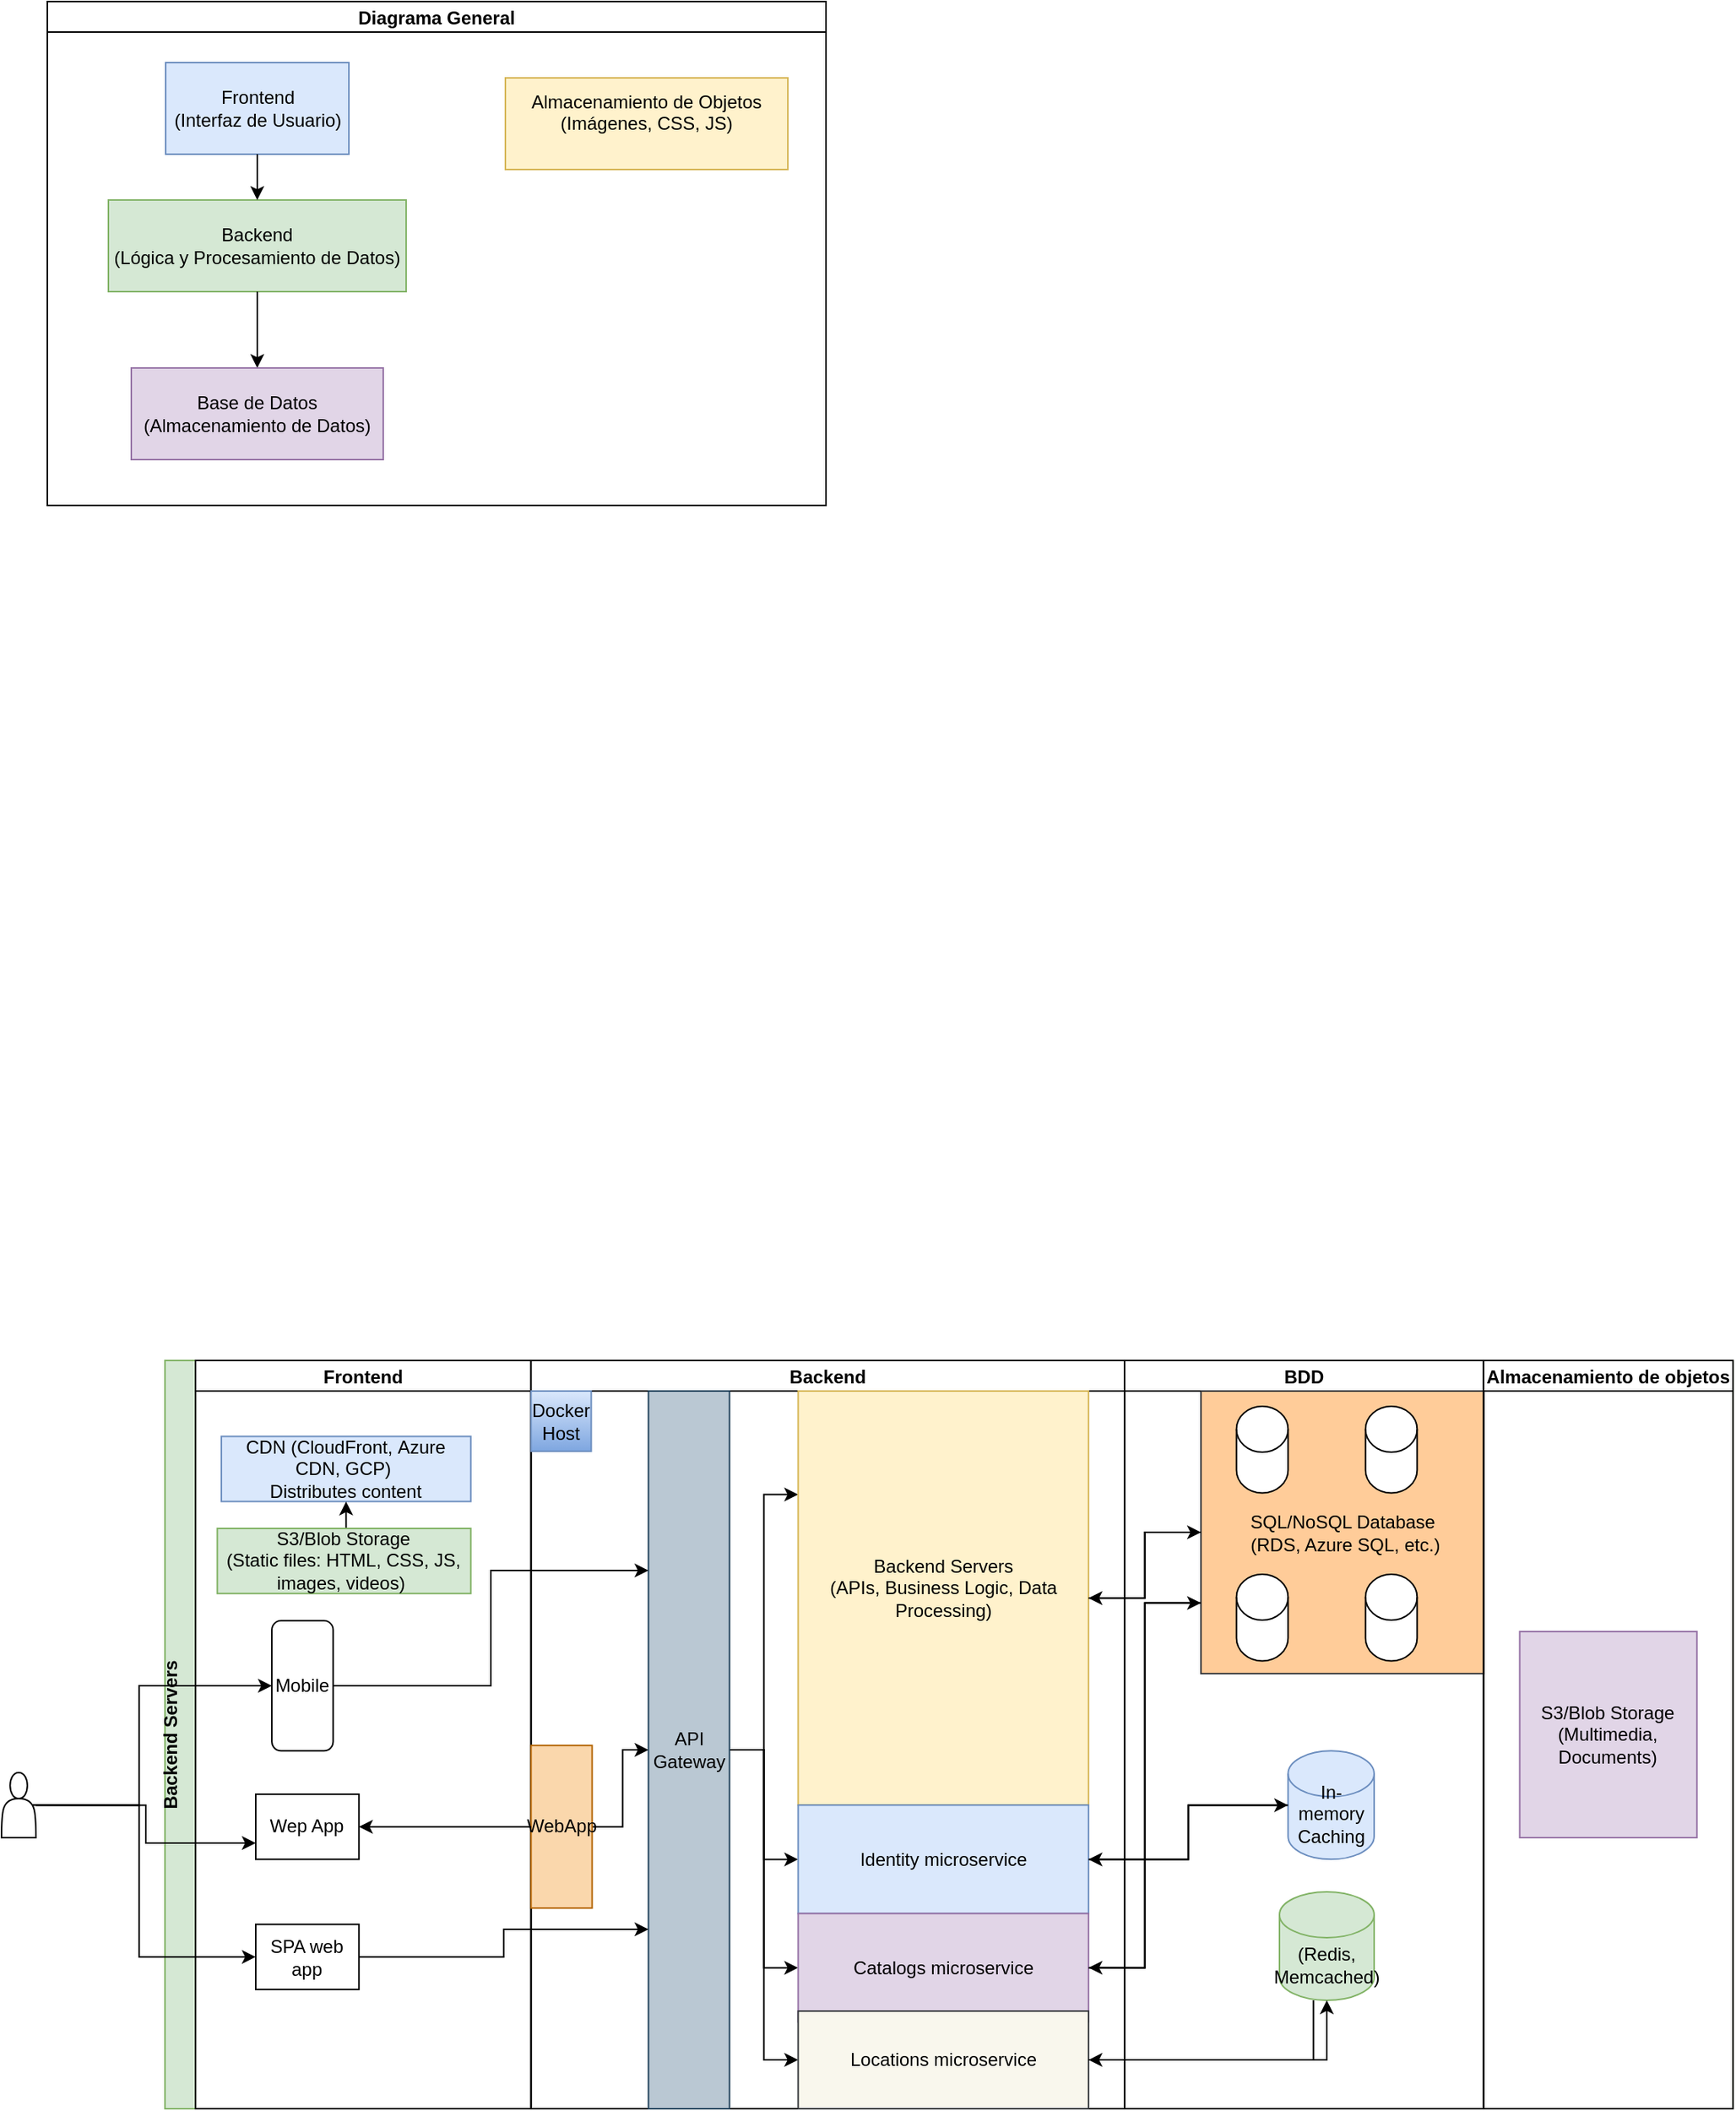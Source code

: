 <mxfile version="26.0.16">
  <diagram name="Página-1" id="JUwr8ttjYDNfmeTI_qEl">
    <mxGraphModel dx="16231" dy="497" grid="1" gridSize="10" guides="1" tooltips="1" connect="1" arrows="1" fold="1" page="1" pageScale="1" pageWidth="1169" pageHeight="827" math="0" shadow="0">
      <root>
        <mxCell id="0" />
        <mxCell id="1" parent="0" />
        <mxCell id="hPgci9dxWBvHWslZu68k-16" value="Diagrama General" style="swimlane;startSize=20;horizontal=1;containerType=tree;" vertex="1" parent="1">
          <mxGeometry x="-15150" y="50" width="510" height="330" as="geometry" />
        </mxCell>
        <mxCell id="hPgci9dxWBvHWslZu68k-54" value="Frontend        &lt;br&gt;(Interfaz de Usuario)" style="rounded=0;whiteSpace=wrap;html=1;fillColor=#dae8fc;strokeColor=#6c8ebf;" vertex="1" parent="hPgci9dxWBvHWslZu68k-16">
          <mxGeometry x="77.5" y="40" width="120" height="60" as="geometry" />
        </mxCell>
        <mxCell id="hPgci9dxWBvHWslZu68k-55" value="Backend&lt;div&gt;(Lógica y Procesamiento de Datos)&lt;br&gt;&lt;/div&gt;" style="rounded=0;whiteSpace=wrap;html=1;fillColor=#d5e8d4;strokeColor=#82b366;" vertex="1" parent="hPgci9dxWBvHWslZu68k-16">
          <mxGeometry x="40" y="130" width="195" height="60" as="geometry" />
        </mxCell>
        <mxCell id="hPgci9dxWBvHWslZu68k-57" value="Almacenamiento de&amp;nbsp;Objetos (Imágenes,&amp;nbsp;CSS, JS)&lt;div&gt;&lt;br/&gt;&lt;/div&gt;" style="rounded=0;whiteSpace=wrap;html=1;fillColor=#fff2cc;strokeColor=#d6b656;" vertex="1" parent="hPgci9dxWBvHWslZu68k-16">
          <mxGeometry x="300" y="50" width="185" height="60" as="geometry" />
        </mxCell>
        <mxCell id="hPgci9dxWBvHWslZu68k-58" value="" style="endArrow=classic;html=1;rounded=0;entryX=0.5;entryY=0;entryDx=0;entryDy=0;exitX=0.5;exitY=1;exitDx=0;exitDy=0;" edge="1" parent="hPgci9dxWBvHWslZu68k-16" source="hPgci9dxWBvHWslZu68k-54" target="hPgci9dxWBvHWslZu68k-55">
          <mxGeometry width="50" height="50" relative="1" as="geometry">
            <mxPoint x="652.5" y="490" as="sourcePoint" />
            <mxPoint x="702.5" y="440" as="targetPoint" />
          </mxGeometry>
        </mxCell>
        <mxCell id="hPgci9dxWBvHWslZu68k-59" value="" style="endArrow=classic;html=1;rounded=0;entryX=0.5;entryY=0;entryDx=0;entryDy=0;" edge="1" parent="hPgci9dxWBvHWslZu68k-16" source="hPgci9dxWBvHWslZu68k-55" target="hPgci9dxWBvHWslZu68k-61">
          <mxGeometry width="50" height="50" relative="1" as="geometry">
            <mxPoint x="652.5" y="490" as="sourcePoint" />
            <mxPoint x="702.5" y="440" as="targetPoint" />
          </mxGeometry>
        </mxCell>
        <mxCell id="hPgci9dxWBvHWslZu68k-61" value="Base de Datos&lt;br&gt;(Almacenamiento de Datos)" style="rounded=0;whiteSpace=wrap;html=1;fillColor=#e1d5e7;strokeColor=#9673a6;" vertex="1" parent="hPgci9dxWBvHWslZu68k-16">
          <mxGeometry x="55" y="240" width="165" height="60" as="geometry" />
        </mxCell>
        <mxCell id="hPgci9dxWBvHWslZu68k-118" value="" style="group" vertex="1" connectable="0" parent="1">
          <mxGeometry x="-15180" y="940" width="1110" height="490" as="geometry" />
        </mxCell>
        <mxCell id="hPgci9dxWBvHWslZu68k-68" value="&#xa;Backend Servers&#xa;&#xa;" style="swimlane;childLayout=stackLayout;resizeParent=1;resizeParentMax=0;startSize=20;horizontal=0;horizontalStack=1;fillColor=#d5e8d4;strokeColor=#82b366;" vertex="1" parent="hPgci9dxWBvHWslZu68k-118">
          <mxGeometry x="107.056" width="1027.009" height="490" as="geometry" />
        </mxCell>
        <mxCell id="hPgci9dxWBvHWslZu68k-74" value="Frontend" style="swimlane;startSize=20;" vertex="1" parent="hPgci9dxWBvHWslZu68k-68">
          <mxGeometry x="20" width="219.746" height="490" as="geometry" />
        </mxCell>
        <mxCell id="hPgci9dxWBvHWslZu68k-76" value="CDN (CloudFront,&amp;nbsp;Azure CDN, GCP)&amp;nbsp;&lt;br&gt;Distributes&amp;nbsp;content         " style="rounded=0;whiteSpace=wrap;html=1;fillColor=#dae8fc;strokeColor=#6c8ebf;" vertex="1" parent="hPgci9dxWBvHWslZu68k-74">
          <mxGeometry x="16.904" y="49.71" width="163.401" height="42.609" as="geometry" />
        </mxCell>
        <mxCell id="hPgci9dxWBvHWslZu68k-79" style="edgeStyle=orthogonalEdgeStyle;rounded=0;orthogonalLoop=1;jettySize=auto;html=1;exitX=0.5;exitY=0;exitDx=0;exitDy=0;entryX=0.5;entryY=1;entryDx=0;entryDy=0;" edge="1" parent="hPgci9dxWBvHWslZu68k-74" source="hPgci9dxWBvHWslZu68k-77" target="hPgci9dxWBvHWslZu68k-76">
          <mxGeometry relative="1" as="geometry" />
        </mxCell>
        <mxCell id="hPgci9dxWBvHWslZu68k-77" value="S3/Blob Storage&lt;div&gt;&lt;span style=&quot;background-color: transparent;&quot;&gt;(Static files: HTML, CSS, JS, images, videos)&amp;nbsp;&lt;/span&gt;&lt;/div&gt;" style="rounded=0;whiteSpace=wrap;html=1;fillColor=#d5e8d4;strokeColor=#82b366;" vertex="1" parent="hPgci9dxWBvHWslZu68k-74">
          <mxGeometry x="14.25" y="110" width="166.05" height="42.61" as="geometry" />
        </mxCell>
        <mxCell id="hPgci9dxWBvHWslZu68k-87" value="Mobile" style="rounded=1;whiteSpace=wrap;html=1;" vertex="1" parent="hPgci9dxWBvHWslZu68k-74">
          <mxGeometry x="50" y="170.43" width="40.15" height="85.22" as="geometry" />
        </mxCell>
        <mxCell id="hPgci9dxWBvHWslZu68k-88" value="Wep App" style="rounded=0;whiteSpace=wrap;html=1;" vertex="1" parent="hPgci9dxWBvHWslZu68k-74">
          <mxGeometry x="39.442" y="284.058" width="67.614" height="42.609" as="geometry" />
        </mxCell>
        <mxCell id="hPgci9dxWBvHWslZu68k-89" value="SPA web app" style="rounded=0;whiteSpace=wrap;html=1;" vertex="1" parent="hPgci9dxWBvHWslZu68k-74">
          <mxGeometry x="39.442" y="369.275" width="67.614" height="42.609" as="geometry" />
        </mxCell>
        <mxCell id="hPgci9dxWBvHWslZu68k-69" value="Backend" style="swimlane;startSize=20;" vertex="1" parent="hPgci9dxWBvHWslZu68k-68">
          <mxGeometry x="239.746" width="388.782" height="490" as="geometry" />
        </mxCell>
        <mxCell id="hPgci9dxWBvHWslZu68k-92" style="edgeStyle=orthogonalEdgeStyle;rounded=0;orthogonalLoop=1;jettySize=auto;html=1;" edge="1" parent="hPgci9dxWBvHWslZu68k-69" source="hPgci9dxWBvHWslZu68k-80" target="hPgci9dxWBvHWslZu68k-81">
          <mxGeometry relative="1" as="geometry" />
        </mxCell>
        <mxCell id="hPgci9dxWBvHWslZu68k-80" value="WebApp" style="rounded=0;whiteSpace=wrap;html=1;fillColor=#fad7ac;strokeColor=#b46504;" vertex="1" parent="hPgci9dxWBvHWslZu68k-69">
          <mxGeometry y="252.1" width="40" height="106.52" as="geometry" />
        </mxCell>
        <mxCell id="hPgci9dxWBvHWslZu68k-94" style="edgeStyle=orthogonalEdgeStyle;rounded=0;orthogonalLoop=1;jettySize=auto;html=1;entryX=0;entryY=0.25;entryDx=0;entryDy=0;" edge="1" parent="hPgci9dxWBvHWslZu68k-69" source="hPgci9dxWBvHWslZu68k-81" target="hPgci9dxWBvHWslZu68k-83">
          <mxGeometry relative="1" as="geometry" />
        </mxCell>
        <mxCell id="hPgci9dxWBvHWslZu68k-95" style="edgeStyle=orthogonalEdgeStyle;rounded=0;orthogonalLoop=1;jettySize=auto;html=1;" edge="1" parent="hPgci9dxWBvHWslZu68k-69" source="hPgci9dxWBvHWslZu68k-81" target="hPgci9dxWBvHWslZu68k-84">
          <mxGeometry relative="1" as="geometry" />
        </mxCell>
        <mxCell id="hPgci9dxWBvHWslZu68k-96" style="edgeStyle=orthogonalEdgeStyle;rounded=0;orthogonalLoop=1;jettySize=auto;html=1;" edge="1" parent="hPgci9dxWBvHWslZu68k-69" source="hPgci9dxWBvHWslZu68k-81" target="hPgci9dxWBvHWslZu68k-85">
          <mxGeometry relative="1" as="geometry" />
        </mxCell>
        <mxCell id="hPgci9dxWBvHWslZu68k-97" style="edgeStyle=orthogonalEdgeStyle;rounded=0;orthogonalLoop=1;jettySize=auto;html=1;" edge="1" parent="hPgci9dxWBvHWslZu68k-69" source="hPgci9dxWBvHWslZu68k-81" target="hPgci9dxWBvHWslZu68k-86">
          <mxGeometry relative="1" as="geometry" />
        </mxCell>
        <mxCell id="hPgci9dxWBvHWslZu68k-81" value="API&lt;div&gt;Gateway&lt;/div&gt;" style="rounded=0;whiteSpace=wrap;html=1;fillColor=#bac8d3;strokeColor=#23445d;" vertex="1" parent="hPgci9dxWBvHWslZu68k-69">
          <mxGeometry x="76.91" y="20" width="53.09" height="470" as="geometry" />
        </mxCell>
        <mxCell id="hPgci9dxWBvHWslZu68k-82" value="Docker Host" style="whiteSpace=wrap;html=1;aspect=fixed;fillColor=#dae8fc;gradientColor=#7ea6e0;strokeColor=#6c8ebf;" vertex="1" parent="hPgci9dxWBvHWslZu68k-69">
          <mxGeometry y="20.003" width="39.442" height="39.442" as="geometry" />
        </mxCell>
        <mxCell id="hPgci9dxWBvHWslZu68k-83" value="Backend Servers&lt;div&gt;(APIs, Business Logic,&amp;nbsp;Data Processing) &lt;br&gt;&lt;br&gt;&lt;/div&gt;" style="rounded=0;whiteSpace=wrap;html=1;fillColor=#fff2cc;strokeColor=#d6b656;" vertex="1" parent="hPgci9dxWBvHWslZu68k-69">
          <mxGeometry x="174.95" y="20" width="190.16" height="271.16" as="geometry" />
        </mxCell>
        <mxCell id="hPgci9dxWBvHWslZu68k-84" value="Identity microservice" style="rounded=0;whiteSpace=wrap;html=1;fillColor=#dae8fc;strokeColor=#6c8ebf;" vertex="1" parent="hPgci9dxWBvHWslZu68k-69">
          <mxGeometry x="174.952" y="291.159" width="190.165" height="71.014" as="geometry" />
        </mxCell>
        <mxCell id="hPgci9dxWBvHWslZu68k-85" value="Catalogs microservice" style="rounded=0;whiteSpace=wrap;html=1;fillColor=#e1d5e7;strokeColor=#9673a6;" vertex="1" parent="hPgci9dxWBvHWslZu68k-69">
          <mxGeometry x="174.952" y="362.174" width="190.165" height="71.014" as="geometry" />
        </mxCell>
        <mxCell id="hPgci9dxWBvHWslZu68k-86" value="Locations microservice" style="rounded=0;whiteSpace=wrap;html=1;fillColor=#f9f7ed;strokeColor=#36393d;" vertex="1" parent="hPgci9dxWBvHWslZu68k-69">
          <mxGeometry x="174.952" y="426.087" width="190.165" height="63.913" as="geometry" />
        </mxCell>
        <mxCell id="hPgci9dxWBvHWslZu68k-70" value="BDD" style="swimlane;startSize=20;" vertex="1" parent="hPgci9dxWBvHWslZu68k-68">
          <mxGeometry x="628.528" width="235.08" height="490" as="geometry" />
        </mxCell>
        <mxCell id="hPgci9dxWBvHWslZu68k-98" value="SQL/NoSQL Database&lt;div&gt;&amp;nbsp;(RDS, Azure SQL, etc.)&lt;br&gt;&lt;/div&gt;" style="whiteSpace=wrap;html=1;aspect=fixed;fillColor=#ffcc99;strokeColor=#36393d;" vertex="1" parent="hPgci9dxWBvHWslZu68k-70">
          <mxGeometry x="50" y="20" width="185.08" height="185.08" as="geometry" />
        </mxCell>
        <mxCell id="hPgci9dxWBvHWslZu68k-99" value="" style="shape=cylinder3;whiteSpace=wrap;html=1;boundedLbl=1;backgroundOutline=1;size=15;" vertex="1" parent="hPgci9dxWBvHWslZu68k-70">
          <mxGeometry x="73.249" y="30.0" width="33.807" height="56.812" as="geometry" />
        </mxCell>
        <mxCell id="hPgci9dxWBvHWslZu68k-100" value="" style="shape=cylinder3;whiteSpace=wrap;html=1;boundedLbl=1;backgroundOutline=1;size=15;" vertex="1" parent="hPgci9dxWBvHWslZu68k-70">
          <mxGeometry x="157.766" y="30.0" width="33.807" height="56.812" as="geometry" />
        </mxCell>
        <mxCell id="hPgci9dxWBvHWslZu68k-101" value="" style="shape=cylinder3;whiteSpace=wrap;html=1;boundedLbl=1;backgroundOutline=1;size=15;" vertex="1" parent="hPgci9dxWBvHWslZu68k-70">
          <mxGeometry x="73.249" y="139.998" width="33.807" height="56.812" as="geometry" />
        </mxCell>
        <mxCell id="hPgci9dxWBvHWslZu68k-102" value="" style="shape=cylinder3;whiteSpace=wrap;html=1;boundedLbl=1;backgroundOutline=1;size=15;" vertex="1" parent="hPgci9dxWBvHWslZu68k-70">
          <mxGeometry x="157.766" y="139.998" width="33.807" height="56.812" as="geometry" />
        </mxCell>
        <mxCell id="hPgci9dxWBvHWslZu68k-103" value="&#xa;In-memory Caching&#xa;&#xa;" style="shape=cylinder3;whiteSpace=wrap;html=1;boundedLbl=1;backgroundOutline=1;size=15;fillColor=#dae8fc;strokeColor=#6c8ebf;" vertex="1" parent="hPgci9dxWBvHWslZu68k-70">
          <mxGeometry x="107.056" y="255.652" width="56.345" height="71.014" as="geometry" />
        </mxCell>
        <mxCell id="hPgci9dxWBvHWslZu68k-104" value="(Redis, Memcached)" style="shape=cylinder3;whiteSpace=wrap;html=1;boundedLbl=1;backgroundOutline=1;size=15;fillColor=#d5e8d4;strokeColor=#82b366;" vertex="1" parent="hPgci9dxWBvHWslZu68k-70">
          <mxGeometry x="101.421" y="347.971" width="61.98" height="71.014" as="geometry" />
        </mxCell>
        <mxCell id="hPgci9dxWBvHWslZu68k-71" value="Almacenamiento de objetos" style="swimlane;startSize=20;" vertex="1" parent="hPgci9dxWBvHWslZu68k-68">
          <mxGeometry x="863.608" width="163.401" height="490" as="geometry" />
        </mxCell>
        <mxCell id="hPgci9dxWBvHWslZu68k-113" value="S3/Blob Storage&lt;div&gt;(Multimedia, Documents)&lt;br&gt;&lt;/div&gt;" style="rounded=0;whiteSpace=wrap;html=1;fillColor=#e1d5e7;strokeColor=#9673a6;" vertex="1" parent="hPgci9dxWBvHWslZu68k-71">
          <mxGeometry x="23.665" y="177.536" width="116.071" height="134.928" as="geometry" />
        </mxCell>
        <mxCell id="hPgci9dxWBvHWslZu68k-90" style="edgeStyle=orthogonalEdgeStyle;rounded=0;orthogonalLoop=1;jettySize=auto;html=1;entryX=0;entryY=0.25;entryDx=0;entryDy=0;" edge="1" parent="hPgci9dxWBvHWslZu68k-68" source="hPgci9dxWBvHWslZu68k-87" target="hPgci9dxWBvHWslZu68k-81">
          <mxGeometry relative="1" as="geometry" />
        </mxCell>
        <mxCell id="hPgci9dxWBvHWslZu68k-91" style="edgeStyle=orthogonalEdgeStyle;rounded=0;orthogonalLoop=1;jettySize=auto;html=1;entryX=1;entryY=0.5;entryDx=0;entryDy=0;" edge="1" parent="hPgci9dxWBvHWslZu68k-68" source="hPgci9dxWBvHWslZu68k-80" target="hPgci9dxWBvHWslZu68k-88">
          <mxGeometry relative="1" as="geometry" />
        </mxCell>
        <mxCell id="hPgci9dxWBvHWslZu68k-93" style="edgeStyle=orthogonalEdgeStyle;rounded=0;orthogonalLoop=1;jettySize=auto;html=1;entryX=0;entryY=0.75;entryDx=0;entryDy=0;" edge="1" parent="hPgci9dxWBvHWslZu68k-68" source="hPgci9dxWBvHWslZu68k-89" target="hPgci9dxWBvHWslZu68k-81">
          <mxGeometry relative="1" as="geometry" />
        </mxCell>
        <mxCell id="hPgci9dxWBvHWslZu68k-105" style="edgeStyle=orthogonalEdgeStyle;rounded=0;orthogonalLoop=1;jettySize=auto;html=1;" edge="1" parent="hPgci9dxWBvHWslZu68k-68" source="hPgci9dxWBvHWslZu68k-83" target="hPgci9dxWBvHWslZu68k-98">
          <mxGeometry relative="1" as="geometry" />
        </mxCell>
        <mxCell id="hPgci9dxWBvHWslZu68k-106" style="edgeStyle=orthogonalEdgeStyle;rounded=0;orthogonalLoop=1;jettySize=auto;html=1;" edge="1" parent="hPgci9dxWBvHWslZu68k-68" source="hPgci9dxWBvHWslZu68k-98" target="hPgci9dxWBvHWslZu68k-83">
          <mxGeometry relative="1" as="geometry" />
        </mxCell>
        <mxCell id="hPgci9dxWBvHWslZu68k-107" style="edgeStyle=orthogonalEdgeStyle;rounded=0;orthogonalLoop=1;jettySize=auto;html=1;" edge="1" parent="hPgci9dxWBvHWslZu68k-68" source="hPgci9dxWBvHWslZu68k-84" target="hPgci9dxWBvHWslZu68k-103">
          <mxGeometry relative="1" as="geometry" />
        </mxCell>
        <mxCell id="hPgci9dxWBvHWslZu68k-108" style="edgeStyle=orthogonalEdgeStyle;rounded=0;orthogonalLoop=1;jettySize=auto;html=1;" edge="1" parent="hPgci9dxWBvHWslZu68k-68" source="hPgci9dxWBvHWslZu68k-103" target="hPgci9dxWBvHWslZu68k-84">
          <mxGeometry relative="1" as="geometry" />
        </mxCell>
        <mxCell id="hPgci9dxWBvHWslZu68k-109" style="edgeStyle=orthogonalEdgeStyle;rounded=0;orthogonalLoop=1;jettySize=auto;html=1;entryX=0;entryY=0.75;entryDx=0;entryDy=0;" edge="1" parent="hPgci9dxWBvHWslZu68k-68" source="hPgci9dxWBvHWslZu68k-85" target="hPgci9dxWBvHWslZu68k-98">
          <mxGeometry relative="1" as="geometry" />
        </mxCell>
        <mxCell id="hPgci9dxWBvHWslZu68k-110" style="edgeStyle=orthogonalEdgeStyle;rounded=0;orthogonalLoop=1;jettySize=auto;html=1;entryX=1;entryY=0.5;entryDx=0;entryDy=0;exitX=0;exitY=0.75;exitDx=0;exitDy=0;" edge="1" parent="hPgci9dxWBvHWslZu68k-68" source="hPgci9dxWBvHWslZu68k-98" target="hPgci9dxWBvHWslZu68k-85">
          <mxGeometry relative="1" as="geometry" />
        </mxCell>
        <mxCell id="hPgci9dxWBvHWslZu68k-111" style="edgeStyle=orthogonalEdgeStyle;rounded=0;orthogonalLoop=1;jettySize=auto;html=1;" edge="1" parent="hPgci9dxWBvHWslZu68k-68" source="hPgci9dxWBvHWslZu68k-86" target="hPgci9dxWBvHWslZu68k-104">
          <mxGeometry relative="1" as="geometry" />
        </mxCell>
        <mxCell id="hPgci9dxWBvHWslZu68k-112" style="edgeStyle=orthogonalEdgeStyle;rounded=0;orthogonalLoop=1;jettySize=auto;html=1;entryX=1;entryY=0.5;entryDx=0;entryDy=0;" edge="1" parent="hPgci9dxWBvHWslZu68k-68" source="hPgci9dxWBvHWslZu68k-104" target="hPgci9dxWBvHWslZu68k-86">
          <mxGeometry relative="1" as="geometry">
            <Array as="points">
              <mxPoint x="752.208" y="458.043" />
            </Array>
          </mxGeometry>
        </mxCell>
        <mxCell id="hPgci9dxWBvHWslZu68k-115" style="edgeStyle=orthogonalEdgeStyle;rounded=0;orthogonalLoop=1;jettySize=auto;html=1;entryX=0;entryY=0.5;entryDx=0;entryDy=0;exitX=0.9;exitY=0.5;exitDx=0;exitDy=0;exitPerimeter=0;" edge="1" parent="hPgci9dxWBvHWslZu68k-118" source="hPgci9dxWBvHWslZu68k-75" target="hPgci9dxWBvHWslZu68k-87">
          <mxGeometry relative="1" as="geometry">
            <Array as="points">
              <mxPoint x="90.152" y="291.159" />
              <mxPoint x="90.152" y="213.043" />
            </Array>
          </mxGeometry>
        </mxCell>
        <mxCell id="hPgci9dxWBvHWslZu68k-116" style="edgeStyle=orthogonalEdgeStyle;rounded=0;orthogonalLoop=1;jettySize=auto;html=1;entryX=0;entryY=0.75;entryDx=0;entryDy=0;" edge="1" parent="hPgci9dxWBvHWslZu68k-118" source="hPgci9dxWBvHWslZu68k-75" target="hPgci9dxWBvHWslZu68k-88">
          <mxGeometry relative="1" as="geometry" />
        </mxCell>
        <mxCell id="hPgci9dxWBvHWslZu68k-117" style="edgeStyle=orthogonalEdgeStyle;rounded=0;orthogonalLoop=1;jettySize=auto;html=1;entryX=0;entryY=0.5;entryDx=0;entryDy=0;exitX=0.9;exitY=0.5;exitDx=0;exitDy=0;exitPerimeter=0;" edge="1" parent="hPgci9dxWBvHWslZu68k-118" source="hPgci9dxWBvHWslZu68k-75" target="hPgci9dxWBvHWslZu68k-89">
          <mxGeometry relative="1" as="geometry">
            <Array as="points">
              <mxPoint x="90.152" y="291.159" />
              <mxPoint x="90.152" y="390.58" />
            </Array>
          </mxGeometry>
        </mxCell>
        <mxCell id="hPgci9dxWBvHWslZu68k-75" value="" style="shape=actor;whiteSpace=wrap;html=1;" vertex="1" parent="hPgci9dxWBvHWslZu68k-118">
          <mxGeometry y="269.855" width="22.538" height="42.609" as="geometry" />
        </mxCell>
      </root>
    </mxGraphModel>
  </diagram>
</mxfile>
